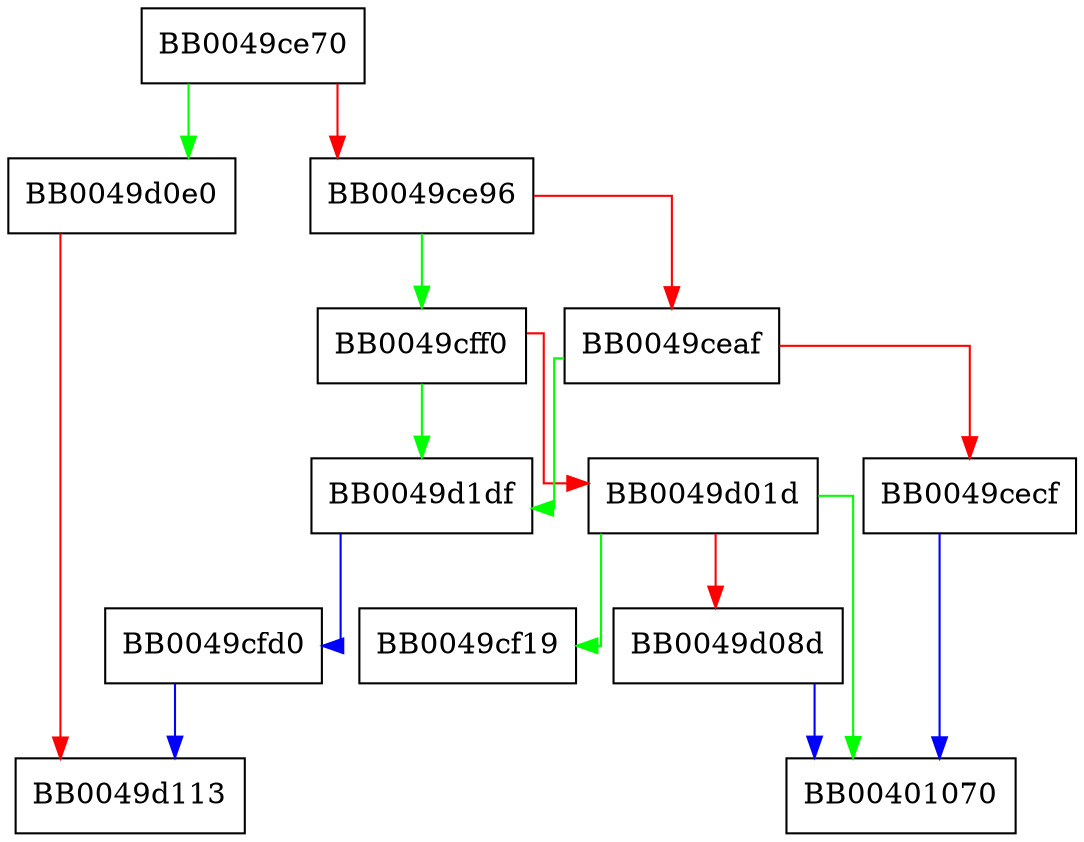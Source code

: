 digraph tls1_export_keying_material {
  node [shape="box"];
  graph [splines=ortho];
  BB0049ce70 -> BB0049d0e0 [color="green"];
  BB0049ce70 -> BB0049ce96 [color="red"];
  BB0049ce96 -> BB0049cff0 [color="green"];
  BB0049ce96 -> BB0049ceaf [color="red"];
  BB0049ceaf -> BB0049d1df [color="green"];
  BB0049ceaf -> BB0049cecf [color="red"];
  BB0049cecf -> BB00401070 [color="blue"];
  BB0049cfd0 -> BB0049d113 [color="blue"];
  BB0049cff0 -> BB0049d1df [color="green"];
  BB0049cff0 -> BB0049d01d [color="red"];
  BB0049d01d -> BB00401070 [color="green"];
  BB0049d01d -> BB0049cf19 [color="green"];
  BB0049d01d -> BB0049d08d [color="red"];
  BB0049d08d -> BB00401070 [color="blue"];
  BB0049d0e0 -> BB0049d113 [color="red"];
  BB0049d1df -> BB0049cfd0 [color="blue"];
}